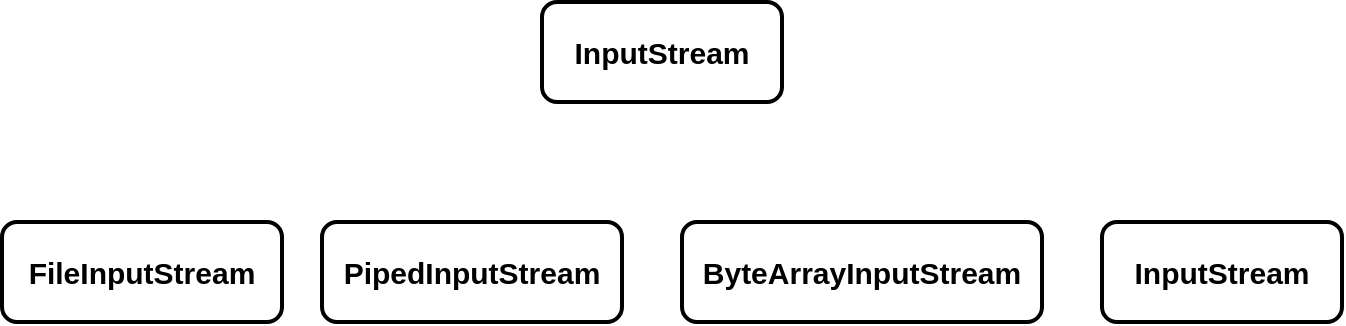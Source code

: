 <mxfile version="12.6.5" type="device"><diagram id="KFy8GgKl0RNLn4k5m7We" name="Page-1"><mxGraphModel dx="710" dy="412" grid="1" gridSize="10" guides="1" tooltips="1" connect="1" arrows="1" fold="1" page="1" pageScale="1" pageWidth="827" pageHeight="1169" math="0" shadow="0"><root><mxCell id="0"/><mxCell id="1" parent="0"/><mxCell id="cmltLFhfmuCYH6xMYL-M-1" value="InputStream" style="rounded=1;whiteSpace=wrap;html=1;fontStyle=1;fontSize=15;strokeWidth=2;" vertex="1" parent="1"><mxGeometry x="290" y="80" width="120" height="50" as="geometry"/></mxCell><mxCell id="cmltLFhfmuCYH6xMYL-M-2" value="FileInputStream" style="rounded=1;whiteSpace=wrap;html=1;fontStyle=1;fontSize=15;strokeWidth=2;" vertex="1" parent="1"><mxGeometry x="20" y="190" width="140" height="50" as="geometry"/></mxCell><mxCell id="cmltLFhfmuCYH6xMYL-M-3" value="PipedInputStream" style="rounded=1;whiteSpace=wrap;html=1;fontStyle=1;fontSize=15;strokeWidth=2;" vertex="1" parent="1"><mxGeometry x="180" y="190" width="150" height="50" as="geometry"/></mxCell><mxCell id="cmltLFhfmuCYH6xMYL-M-4" value="ByteArrayInputStream" style="rounded=1;whiteSpace=wrap;html=1;fontStyle=1;fontSize=15;strokeWidth=2;" vertex="1" parent="1"><mxGeometry x="360" y="190" width="180" height="50" as="geometry"/></mxCell><mxCell id="cmltLFhfmuCYH6xMYL-M-5" value="InputStream" style="rounded=1;whiteSpace=wrap;html=1;fontStyle=1;fontSize=15;strokeWidth=2;" vertex="1" parent="1"><mxGeometry x="570" y="190" width="120" height="50" as="geometry"/></mxCell></root></mxGraphModel></diagram></mxfile>